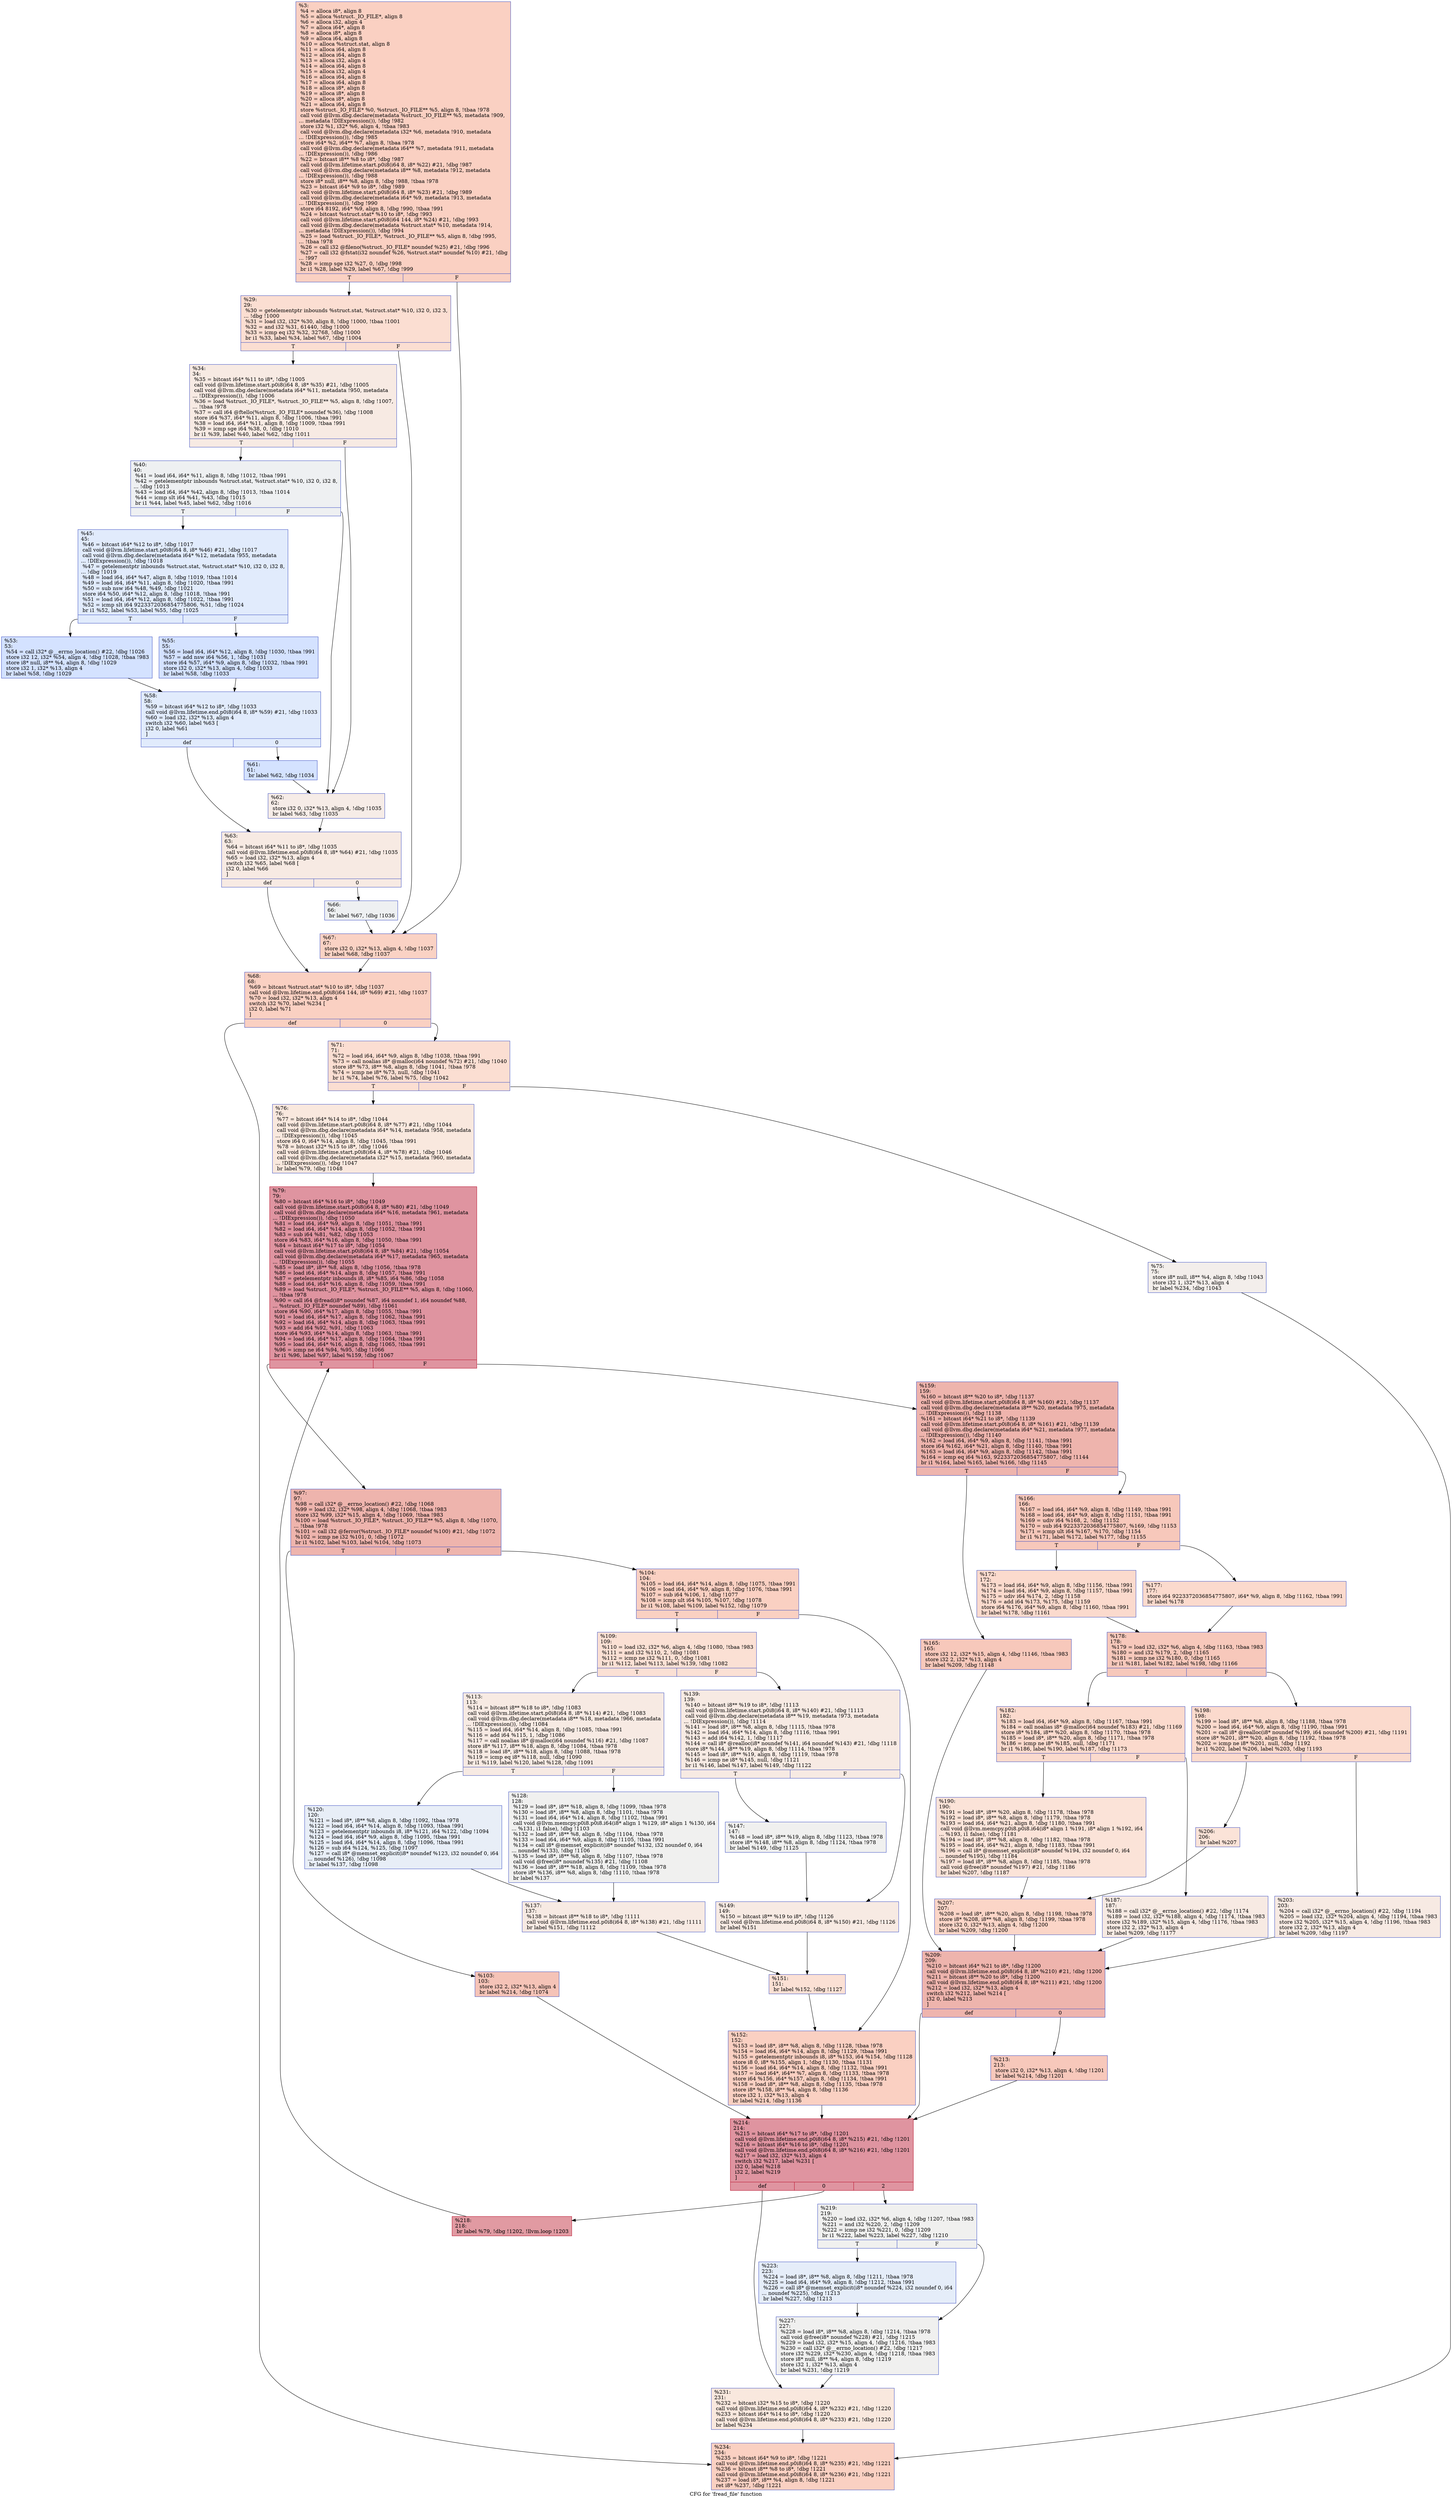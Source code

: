 digraph "CFG for 'fread_file' function" {
	label="CFG for 'fread_file' function";

	Node0x17642d0 [shape=record,color="#3d50c3ff", style=filled, fillcolor="#f3947570",label="{%3:\l  %4 = alloca i8*, align 8\l  %5 = alloca %struct._IO_FILE*, align 8\l  %6 = alloca i32, align 4\l  %7 = alloca i64*, align 8\l  %8 = alloca i8*, align 8\l  %9 = alloca i64, align 8\l  %10 = alloca %struct.stat, align 8\l  %11 = alloca i64, align 8\l  %12 = alloca i64, align 8\l  %13 = alloca i32, align 4\l  %14 = alloca i64, align 8\l  %15 = alloca i32, align 4\l  %16 = alloca i64, align 8\l  %17 = alloca i64, align 8\l  %18 = alloca i8*, align 8\l  %19 = alloca i8*, align 8\l  %20 = alloca i8*, align 8\l  %21 = alloca i64, align 8\l  store %struct._IO_FILE* %0, %struct._IO_FILE** %5, align 8, !tbaa !978\l  call void @llvm.dbg.declare(metadata %struct._IO_FILE** %5, metadata !909,\l... metadata !DIExpression()), !dbg !982\l  store i32 %1, i32* %6, align 4, !tbaa !983\l  call void @llvm.dbg.declare(metadata i32* %6, metadata !910, metadata\l... !DIExpression()), !dbg !985\l  store i64* %2, i64** %7, align 8, !tbaa !978\l  call void @llvm.dbg.declare(metadata i64** %7, metadata !911, metadata\l... !DIExpression()), !dbg !986\l  %22 = bitcast i8** %8 to i8*, !dbg !987\l  call void @llvm.lifetime.start.p0i8(i64 8, i8* %22) #21, !dbg !987\l  call void @llvm.dbg.declare(metadata i8** %8, metadata !912, metadata\l... !DIExpression()), !dbg !988\l  store i8* null, i8** %8, align 8, !dbg !988, !tbaa !978\l  %23 = bitcast i64* %9 to i8*, !dbg !989\l  call void @llvm.lifetime.start.p0i8(i64 8, i8* %23) #21, !dbg !989\l  call void @llvm.dbg.declare(metadata i64* %9, metadata !913, metadata\l... !DIExpression()), !dbg !990\l  store i64 8192, i64* %9, align 8, !dbg !990, !tbaa !991\l  %24 = bitcast %struct.stat* %10 to i8*, !dbg !993\l  call void @llvm.lifetime.start.p0i8(i64 144, i8* %24) #21, !dbg !993\l  call void @llvm.dbg.declare(metadata %struct.stat* %10, metadata !914,\l... metadata !DIExpression()), !dbg !994\l  %25 = load %struct._IO_FILE*, %struct._IO_FILE** %5, align 8, !dbg !995,\l... !tbaa !978\l  %26 = call i32 @fileno(%struct._IO_FILE* noundef %25) #21, !dbg !996\l  %27 = call i32 @fstat(i32 noundef %26, %struct.stat* noundef %10) #21, !dbg\l... !997\l  %28 = icmp sge i32 %27, 0, !dbg !998\l  br i1 %28, label %29, label %67, !dbg !999\l|{<s0>T|<s1>F}}"];
	Node0x17642d0:s0 -> Node0x17649f0;
	Node0x17642d0:s1 -> Node0x1764d60;
	Node0x17649f0 [shape=record,color="#3d50c3ff", style=filled, fillcolor="#f7b59970",label="{%29:\l29:                                               \l  %30 = getelementptr inbounds %struct.stat, %struct.stat* %10, i32 0, i32 3,\l... !dbg !1000\l  %31 = load i32, i32* %30, align 8, !dbg !1000, !tbaa !1001\l  %32 = and i32 %31, 61440, !dbg !1000\l  %33 = icmp eq i32 %32, 32768, !dbg !1000\l  br i1 %33, label %34, label %67, !dbg !1004\l|{<s0>T|<s1>F}}"];
	Node0x17649f0:s0 -> Node0x1764a40;
	Node0x17649f0:s1 -> Node0x1764d60;
	Node0x1764a40 [shape=record,color="#3d50c3ff", style=filled, fillcolor="#eed0c070",label="{%34:\l34:                                               \l  %35 = bitcast i64* %11 to i8*, !dbg !1005\l  call void @llvm.lifetime.start.p0i8(i64 8, i8* %35) #21, !dbg !1005\l  call void @llvm.dbg.declare(metadata i64* %11, metadata !950, metadata\l... !DIExpression()), !dbg !1006\l  %36 = load %struct._IO_FILE*, %struct._IO_FILE** %5, align 8, !dbg !1007,\l... !tbaa !978\l  %37 = call i64 @ftello(%struct._IO_FILE* noundef %36), !dbg !1008\l  store i64 %37, i64* %11, align 8, !dbg !1006, !tbaa !991\l  %38 = load i64, i64* %11, align 8, !dbg !1009, !tbaa !991\l  %39 = icmp sge i64 %38, 0, !dbg !1010\l  br i1 %39, label %40, label %62, !dbg !1011\l|{<s0>T|<s1>F}}"];
	Node0x1764a40:s0 -> Node0x1764a90;
	Node0x1764a40:s1 -> Node0x1764c70;
	Node0x1764a90 [shape=record,color="#3d50c3ff", style=filled, fillcolor="#d9dce170",label="{%40:\l40:                                               \l  %41 = load i64, i64* %11, align 8, !dbg !1012, !tbaa !991\l  %42 = getelementptr inbounds %struct.stat, %struct.stat* %10, i32 0, i32 8,\l... !dbg !1013\l  %43 = load i64, i64* %42, align 8, !dbg !1013, !tbaa !1014\l  %44 = icmp slt i64 %41, %43, !dbg !1015\l  br i1 %44, label %45, label %62, !dbg !1016\l|{<s0>T|<s1>F}}"];
	Node0x1764a90:s0 -> Node0x1764ae0;
	Node0x1764a90:s1 -> Node0x1764c70;
	Node0x1764ae0 [shape=record,color="#3d50c3ff", style=filled, fillcolor="#bbd1f870",label="{%45:\l45:                                               \l  %46 = bitcast i64* %12 to i8*, !dbg !1017\l  call void @llvm.lifetime.start.p0i8(i64 8, i8* %46) #21, !dbg !1017\l  call void @llvm.dbg.declare(metadata i64* %12, metadata !955, metadata\l... !DIExpression()), !dbg !1018\l  %47 = getelementptr inbounds %struct.stat, %struct.stat* %10, i32 0, i32 8,\l... !dbg !1019\l  %48 = load i64, i64* %47, align 8, !dbg !1019, !tbaa !1014\l  %49 = load i64, i64* %11, align 8, !dbg !1020, !tbaa !991\l  %50 = sub nsw i64 %48, %49, !dbg !1021\l  store i64 %50, i64* %12, align 8, !dbg !1018, !tbaa !991\l  %51 = load i64, i64* %12, align 8, !dbg !1022, !tbaa !991\l  %52 = icmp slt i64 9223372036854775806, %51, !dbg !1024\l  br i1 %52, label %53, label %55, !dbg !1025\l|{<s0>T|<s1>F}}"];
	Node0x1764ae0:s0 -> Node0x1764b30;
	Node0x1764ae0:s1 -> Node0x1764b80;
	Node0x1764b30 [shape=record,color="#3d50c3ff", style=filled, fillcolor="#9ebeff70",label="{%53:\l53:                                               \l  %54 = call i32* @__errno_location() #22, !dbg !1026\l  store i32 12, i32* %54, align 4, !dbg !1028, !tbaa !983\l  store i8* null, i8** %4, align 8, !dbg !1029\l  store i32 1, i32* %13, align 4\l  br label %58, !dbg !1029\l}"];
	Node0x1764b30 -> Node0x1764bd0;
	Node0x1764b80 [shape=record,color="#3d50c3ff", style=filled, fillcolor="#9ebeff70",label="{%55:\l55:                                               \l  %56 = load i64, i64* %12, align 8, !dbg !1030, !tbaa !991\l  %57 = add nsw i64 %56, 1, !dbg !1031\l  store i64 %57, i64* %9, align 8, !dbg !1032, !tbaa !991\l  store i32 0, i32* %13, align 4, !dbg !1033\l  br label %58, !dbg !1033\l}"];
	Node0x1764b80 -> Node0x1764bd0;
	Node0x1764bd0 [shape=record,color="#3d50c3ff", style=filled, fillcolor="#bbd1f870",label="{%58:\l58:                                               \l  %59 = bitcast i64* %12 to i8*, !dbg !1033\l  call void @llvm.lifetime.end.p0i8(i64 8, i8* %59) #21, !dbg !1033\l  %60 = load i32, i32* %13, align 4\l  switch i32 %60, label %63 [\l    i32 0, label %61\l  ]\l|{<s0>def|<s1>0}}"];
	Node0x1764bd0:s0 -> Node0x1764cc0;
	Node0x1764bd0:s1 -> Node0x1764c20;
	Node0x1764c20 [shape=record,color="#3d50c3ff", style=filled, fillcolor="#9ebeff70",label="{%61:\l61:                                               \l  br label %62, !dbg !1034\l}"];
	Node0x1764c20 -> Node0x1764c70;
	Node0x1764c70 [shape=record,color="#3d50c3ff", style=filled, fillcolor="#ead5c970",label="{%62:\l62:                                               \l  store i32 0, i32* %13, align 4, !dbg !1035\l  br label %63, !dbg !1035\l}"];
	Node0x1764c70 -> Node0x1764cc0;
	Node0x1764cc0 [shape=record,color="#3d50c3ff", style=filled, fillcolor="#eed0c070",label="{%63:\l63:                                               \l  %64 = bitcast i64* %11 to i8*, !dbg !1035\l  call void @llvm.lifetime.end.p0i8(i64 8, i8* %64) #21, !dbg !1035\l  %65 = load i32, i32* %13, align 4\l  switch i32 %65, label %68 [\l    i32 0, label %66\l  ]\l|{<s0>def|<s1>0}}"];
	Node0x1764cc0:s0 -> Node0x1764db0;
	Node0x1764cc0:s1 -> Node0x1764d10;
	Node0x1764d10 [shape=record,color="#3d50c3ff", style=filled, fillcolor="#d9dce170",label="{%66:\l66:                                               \l  br label %67, !dbg !1036\l}"];
	Node0x1764d10 -> Node0x1764d60;
	Node0x1764d60 [shape=record,color="#3d50c3ff", style=filled, fillcolor="#f4987a70",label="{%67:\l67:                                               \l  store i32 0, i32* %13, align 4, !dbg !1037\l  br label %68, !dbg !1037\l}"];
	Node0x1764d60 -> Node0x1764db0;
	Node0x1764db0 [shape=record,color="#3d50c3ff", style=filled, fillcolor="#f3947570",label="{%68:\l68:                                               \l  %69 = bitcast %struct.stat* %10 to i8*, !dbg !1037\l  call void @llvm.lifetime.end.p0i8(i64 144, i8* %69) #21, !dbg !1037\l  %70 = load i32, i32* %13, align 4\l  switch i32 %70, label %234 [\l    i32 0, label %71\l  ]\l|{<s0>def|<s1>0}}"];
	Node0x1764db0:s0 -> Node0x17659e0;
	Node0x1764db0:s1 -> Node0x1764e00;
	Node0x1764e00 [shape=record,color="#3d50c3ff", style=filled, fillcolor="#f7b59970",label="{%71:\l71:                                               \l  %72 = load i64, i64* %9, align 8, !dbg !1038, !tbaa !991\l  %73 = call noalias i8* @malloc(i64 noundef %72) #21, !dbg !1040\l  store i8* %73, i8** %8, align 8, !dbg !1041, !tbaa !978\l  %74 = icmp ne i8* %73, null, !dbg !1041\l  br i1 %74, label %76, label %75, !dbg !1042\l|{<s0>T|<s1>F}}"];
	Node0x1764e00:s0 -> Node0x1764ea0;
	Node0x1764e00:s1 -> Node0x1764e50;
	Node0x1764e50 [shape=record,color="#3d50c3ff", style=filled, fillcolor="#e5d8d170",label="{%75:\l75:                                               \l  store i8* null, i8** %4, align 8, !dbg !1043\l  store i32 1, i32* %13, align 4\l  br label %234, !dbg !1043\l}"];
	Node0x1764e50 -> Node0x17659e0;
	Node0x1764ea0 [shape=record,color="#3d50c3ff", style=filled, fillcolor="#f2cab570",label="{%76:\l76:                                               \l  %77 = bitcast i64* %14 to i8*, !dbg !1044\l  call void @llvm.lifetime.start.p0i8(i64 8, i8* %77) #21, !dbg !1044\l  call void @llvm.dbg.declare(metadata i64* %14, metadata !958, metadata\l... !DIExpression()), !dbg !1045\l  store i64 0, i64* %14, align 8, !dbg !1045, !tbaa !991\l  %78 = bitcast i32* %15 to i8*, !dbg !1046\l  call void @llvm.lifetime.start.p0i8(i64 4, i8* %78) #21, !dbg !1046\l  call void @llvm.dbg.declare(metadata i32* %15, metadata !960, metadata\l... !DIExpression()), !dbg !1047\l  br label %79, !dbg !1048\l}"];
	Node0x1764ea0 -> Node0x1764ef0;
	Node0x1764ef0 [shape=record,color="#b70d28ff", style=filled, fillcolor="#b70d2870",label="{%79:\l79:                                               \l  %80 = bitcast i64* %16 to i8*, !dbg !1049\l  call void @llvm.lifetime.start.p0i8(i64 8, i8* %80) #21, !dbg !1049\l  call void @llvm.dbg.declare(metadata i64* %16, metadata !961, metadata\l... !DIExpression()), !dbg !1050\l  %81 = load i64, i64* %9, align 8, !dbg !1051, !tbaa !991\l  %82 = load i64, i64* %14, align 8, !dbg !1052, !tbaa !991\l  %83 = sub i64 %81, %82, !dbg !1053\l  store i64 %83, i64* %16, align 8, !dbg !1050, !tbaa !991\l  %84 = bitcast i64* %17 to i8*, !dbg !1054\l  call void @llvm.lifetime.start.p0i8(i64 8, i8* %84) #21, !dbg !1054\l  call void @llvm.dbg.declare(metadata i64* %17, metadata !965, metadata\l... !DIExpression()), !dbg !1055\l  %85 = load i8*, i8** %8, align 8, !dbg !1056, !tbaa !978\l  %86 = load i64, i64* %14, align 8, !dbg !1057, !tbaa !991\l  %87 = getelementptr inbounds i8, i8* %85, i64 %86, !dbg !1058\l  %88 = load i64, i64* %16, align 8, !dbg !1059, !tbaa !991\l  %89 = load %struct._IO_FILE*, %struct._IO_FILE** %5, align 8, !dbg !1060,\l... !tbaa !978\l  %90 = call i64 @fread(i8* noundef %87, i64 noundef 1, i64 noundef %88,\l... %struct._IO_FILE* noundef %89), !dbg !1061\l  store i64 %90, i64* %17, align 8, !dbg !1055, !tbaa !991\l  %91 = load i64, i64* %17, align 8, !dbg !1062, !tbaa !991\l  %92 = load i64, i64* %14, align 8, !dbg !1063, !tbaa !991\l  %93 = add i64 %92, %91, !dbg !1063\l  store i64 %93, i64* %14, align 8, !dbg !1063, !tbaa !991\l  %94 = load i64, i64* %17, align 8, !dbg !1064, !tbaa !991\l  %95 = load i64, i64* %16, align 8, !dbg !1065, !tbaa !991\l  %96 = icmp ne i64 %94, %95, !dbg !1066\l  br i1 %96, label %97, label %159, !dbg !1067\l|{<s0>T|<s1>F}}"];
	Node0x1764ef0:s0 -> Node0x1764f40;
	Node0x1764ef0:s1 -> Node0x1765350;
	Node0x1764f40 [shape=record,color="#3d50c3ff", style=filled, fillcolor="#d8564670",label="{%97:\l97:                                               \l  %98 = call i32* @__errno_location() #22, !dbg !1068\l  %99 = load i32, i32* %98, align 4, !dbg !1068, !tbaa !983\l  store i32 %99, i32* %15, align 4, !dbg !1069, !tbaa !983\l  %100 = load %struct._IO_FILE*, %struct._IO_FILE** %5, align 8, !dbg !1070,\l... !tbaa !978\l  %101 = call i32 @ferror(%struct._IO_FILE* noundef %100) #21, !dbg !1072\l  %102 = icmp ne i32 %101, 0, !dbg !1072\l  br i1 %102, label %103, label %104, !dbg !1073\l|{<s0>T|<s1>F}}"];
	Node0x1764f40:s0 -> Node0x1764f90;
	Node0x1764f40:s1 -> Node0x1764fe0;
	Node0x1764f90 [shape=record,color="#3d50c3ff", style=filled, fillcolor="#e8765c70",label="{%103:\l103:                                              \l  store i32 2, i32* %13, align 4\l  br label %214, !dbg !1074\l}"];
	Node0x1764f90 -> Node0x1765800;
	Node0x1764fe0 [shape=record,color="#3d50c3ff", style=filled, fillcolor="#f3947570",label="{%104:\l104:                                              \l  %105 = load i64, i64* %14, align 8, !dbg !1075, !tbaa !991\l  %106 = load i64, i64* %9, align 8, !dbg !1076, !tbaa !991\l  %107 = sub i64 %106, 1, !dbg !1077\l  %108 = icmp ult i64 %105, %107, !dbg !1078\l  br i1 %108, label %109, label %152, !dbg !1079\l|{<s0>T|<s1>F}}"];
	Node0x1764fe0:s0 -> Node0x1765030;
	Node0x1764fe0:s1 -> Node0x1765300;
	Node0x1765030 [shape=record,color="#3d50c3ff", style=filled, fillcolor="#f7b99e70",label="{%109:\l109:                                              \l  %110 = load i32, i32* %6, align 4, !dbg !1080, !tbaa !983\l  %111 = and i32 %110, 2, !dbg !1081\l  %112 = icmp ne i32 %111, 0, !dbg !1081\l  br i1 %112, label %113, label %139, !dbg !1082\l|{<s0>T|<s1>F}}"];
	Node0x1765030:s0 -> Node0x1765080;
	Node0x1765030:s1 -> Node0x17651c0;
	Node0x1765080 [shape=record,color="#3d50c3ff", style=filled, fillcolor="#eed0c070",label="{%113:\l113:                                              \l  %114 = bitcast i8** %18 to i8*, !dbg !1083\l  call void @llvm.lifetime.start.p0i8(i64 8, i8* %114) #21, !dbg !1083\l  call void @llvm.dbg.declare(metadata i8** %18, metadata !966, metadata\l... !DIExpression()), !dbg !1084\l  %115 = load i64, i64* %14, align 8, !dbg !1085, !tbaa !991\l  %116 = add i64 %115, 1, !dbg !1086\l  %117 = call noalias i8* @malloc(i64 noundef %116) #21, !dbg !1087\l  store i8* %117, i8** %18, align 8, !dbg !1084, !tbaa !978\l  %118 = load i8*, i8** %18, align 8, !dbg !1088, !tbaa !978\l  %119 = icmp eq i8* %118, null, !dbg !1090\l  br i1 %119, label %120, label %128, !dbg !1091\l|{<s0>T|<s1>F}}"];
	Node0x1765080:s0 -> Node0x17650d0;
	Node0x1765080:s1 -> Node0x1765120;
	Node0x17650d0 [shape=record,color="#3d50c3ff", style=filled, fillcolor="#cbd8ee70",label="{%120:\l120:                                              \l  %121 = load i8*, i8** %8, align 8, !dbg !1092, !tbaa !978\l  %122 = load i64, i64* %14, align 8, !dbg !1093, !tbaa !991\l  %123 = getelementptr inbounds i8, i8* %121, i64 %122, !dbg !1094\l  %124 = load i64, i64* %9, align 8, !dbg !1095, !tbaa !991\l  %125 = load i64, i64* %14, align 8, !dbg !1096, !tbaa !991\l  %126 = sub i64 %124, %125, !dbg !1097\l  %127 = call i8* @memset_explicit(i8* noundef %123, i32 noundef 0, i64\l... noundef %126), !dbg !1098\l  br label %137, !dbg !1098\l}"];
	Node0x17650d0 -> Node0x1765170;
	Node0x1765120 [shape=record,color="#3d50c3ff", style=filled, fillcolor="#dedcdb70",label="{%128:\l128:                                              \l  %129 = load i8*, i8** %18, align 8, !dbg !1099, !tbaa !978\l  %130 = load i8*, i8** %8, align 8, !dbg !1101, !tbaa !978\l  %131 = load i64, i64* %14, align 8, !dbg !1102, !tbaa !991\l  call void @llvm.memcpy.p0i8.p0i8.i64(i8* align 1 %129, i8* align 1 %130, i64\l... %131, i1 false), !dbg !1103\l  %132 = load i8*, i8** %8, align 8, !dbg !1104, !tbaa !978\l  %133 = load i64, i64* %9, align 8, !dbg !1105, !tbaa !991\l  %134 = call i8* @memset_explicit(i8* noundef %132, i32 noundef 0, i64\l... noundef %133), !dbg !1106\l  %135 = load i8*, i8** %8, align 8, !dbg !1107, !tbaa !978\l  call void @free(i8* noundef %135) #21, !dbg !1108\l  %136 = load i8*, i8** %18, align 8, !dbg !1109, !tbaa !978\l  store i8* %136, i8** %8, align 8, !dbg !1110, !tbaa !978\l  br label %137\l}"];
	Node0x1765120 -> Node0x1765170;
	Node0x1765170 [shape=record,color="#3d50c3ff", style=filled, fillcolor="#eed0c070",label="{%137:\l137:                                              \l  %138 = bitcast i8** %18 to i8*, !dbg !1111\l  call void @llvm.lifetime.end.p0i8(i64 8, i8* %138) #21, !dbg !1111\l  br label %151, !dbg !1112\l}"];
	Node0x1765170 -> Node0x17652b0;
	Node0x17651c0 [shape=record,color="#3d50c3ff", style=filled, fillcolor="#eed0c070",label="{%139:\l139:                                              \l  %140 = bitcast i8** %19 to i8*, !dbg !1113\l  call void @llvm.lifetime.start.p0i8(i64 8, i8* %140) #21, !dbg !1113\l  call void @llvm.dbg.declare(metadata i8** %19, metadata !973, metadata\l... !DIExpression()), !dbg !1114\l  %141 = load i8*, i8** %8, align 8, !dbg !1115, !tbaa !978\l  %142 = load i64, i64* %14, align 8, !dbg !1116, !tbaa !991\l  %143 = add i64 %142, 1, !dbg !1117\l  %144 = call i8* @realloc(i8* noundef %141, i64 noundef %143) #21, !dbg !1118\l  store i8* %144, i8** %19, align 8, !dbg !1114, !tbaa !978\l  %145 = load i8*, i8** %19, align 8, !dbg !1119, !tbaa !978\l  %146 = icmp ne i8* %145, null, !dbg !1121\l  br i1 %146, label %147, label %149, !dbg !1122\l|{<s0>T|<s1>F}}"];
	Node0x17651c0:s0 -> Node0x1765210;
	Node0x17651c0:s1 -> Node0x1765260;
	Node0x1765210 [shape=record,color="#3d50c3ff", style=filled, fillcolor="#dedcdb70",label="{%147:\l147:                                              \l  %148 = load i8*, i8** %19, align 8, !dbg !1123, !tbaa !978\l  store i8* %148, i8** %8, align 8, !dbg !1124, !tbaa !978\l  br label %149, !dbg !1125\l}"];
	Node0x1765210 -> Node0x1765260;
	Node0x1765260 [shape=record,color="#3d50c3ff", style=filled, fillcolor="#eed0c070",label="{%149:\l149:                                              \l  %150 = bitcast i8** %19 to i8*, !dbg !1126\l  call void @llvm.lifetime.end.p0i8(i64 8, i8* %150) #21, !dbg !1126\l  br label %151\l}"];
	Node0x1765260 -> Node0x17652b0;
	Node0x17652b0 [shape=record,color="#3d50c3ff", style=filled, fillcolor="#f7b99e70",label="{%151:\l151:                                              \l  br label %152, !dbg !1127\l}"];
	Node0x17652b0 -> Node0x1765300;
	Node0x1765300 [shape=record,color="#3d50c3ff", style=filled, fillcolor="#f3947570",label="{%152:\l152:                                              \l  %153 = load i8*, i8** %8, align 8, !dbg !1128, !tbaa !978\l  %154 = load i64, i64* %14, align 8, !dbg !1129, !tbaa !991\l  %155 = getelementptr inbounds i8, i8* %153, i64 %154, !dbg !1128\l  store i8 0, i8* %155, align 1, !dbg !1130, !tbaa !1131\l  %156 = load i64, i64* %14, align 8, !dbg !1132, !tbaa !991\l  %157 = load i64*, i64** %7, align 8, !dbg !1133, !tbaa !978\l  store i64 %156, i64* %157, align 8, !dbg !1134, !tbaa !991\l  %158 = load i8*, i8** %8, align 8, !dbg !1135, !tbaa !978\l  store i8* %158, i8** %4, align 8, !dbg !1136\l  store i32 1, i32* %13, align 4\l  br label %214, !dbg !1136\l}"];
	Node0x1765300 -> Node0x1765800;
	Node0x1765350 [shape=record,color="#3d50c3ff", style=filled, fillcolor="#d8564670",label="{%159:\l159:                                              \l  %160 = bitcast i8** %20 to i8*, !dbg !1137\l  call void @llvm.lifetime.start.p0i8(i64 8, i8* %160) #21, !dbg !1137\l  call void @llvm.dbg.declare(metadata i8** %20, metadata !975, metadata\l... !DIExpression()), !dbg !1138\l  %161 = bitcast i64* %21 to i8*, !dbg !1139\l  call void @llvm.lifetime.start.p0i8(i64 8, i8* %161) #21, !dbg !1139\l  call void @llvm.dbg.declare(metadata i64* %21, metadata !977, metadata\l... !DIExpression()), !dbg !1140\l  %162 = load i64, i64* %9, align 8, !dbg !1141, !tbaa !991\l  store i64 %162, i64* %21, align 8, !dbg !1140, !tbaa !991\l  %163 = load i64, i64* %9, align 8, !dbg !1142, !tbaa !991\l  %164 = icmp eq i64 %163, 9223372036854775807, !dbg !1144\l  br i1 %164, label %165, label %166, !dbg !1145\l|{<s0>T|<s1>F}}"];
	Node0x1765350:s0 -> Node0x17653a0;
	Node0x1765350:s1 -> Node0x17653f0;
	Node0x17653a0 [shape=record,color="#3d50c3ff", style=filled, fillcolor="#ed836670",label="{%165:\l165:                                              \l  store i32 12, i32* %15, align 4, !dbg !1146, !tbaa !983\l  store i32 2, i32* %13, align 4\l  br label %209, !dbg !1148\l}"];
	Node0x17653a0 -> Node0x1765760;
	Node0x17653f0 [shape=record,color="#3d50c3ff", style=filled, fillcolor="#ed836670",label="{%166:\l166:                                              \l  %167 = load i64, i64* %9, align 8, !dbg !1149, !tbaa !991\l  %168 = load i64, i64* %9, align 8, !dbg !1151, !tbaa !991\l  %169 = udiv i64 %168, 2, !dbg !1152\l  %170 = sub i64 9223372036854775807, %169, !dbg !1153\l  %171 = icmp ult i64 %167, %170, !dbg !1154\l  br i1 %171, label %172, label %177, !dbg !1155\l|{<s0>T|<s1>F}}"];
	Node0x17653f0:s0 -> Node0x1765440;
	Node0x17653f0:s1 -> Node0x1765490;
	Node0x1765440 [shape=record,color="#3d50c3ff", style=filled, fillcolor="#f7ac8e70",label="{%172:\l172:                                              \l  %173 = load i64, i64* %9, align 8, !dbg !1156, !tbaa !991\l  %174 = load i64, i64* %9, align 8, !dbg !1157, !tbaa !991\l  %175 = udiv i64 %174, 2, !dbg !1158\l  %176 = add i64 %173, %175, !dbg !1159\l  store i64 %176, i64* %9, align 8, !dbg !1160, !tbaa !991\l  br label %178, !dbg !1161\l}"];
	Node0x1765440 -> Node0x17654e0;
	Node0x1765490 [shape=record,color="#3d50c3ff", style=filled, fillcolor="#f7ac8e70",label="{%177:\l177:                                              \l  store i64 9223372036854775807, i64* %9, align 8, !dbg !1162, !tbaa !991\l  br label %178\l}"];
	Node0x1765490 -> Node0x17654e0;
	Node0x17654e0 [shape=record,color="#3d50c3ff", style=filled, fillcolor="#ed836670",label="{%178:\l178:                                              \l  %179 = load i32, i32* %6, align 4, !dbg !1163, !tbaa !983\l  %180 = and i32 %179, 2, !dbg !1165\l  %181 = icmp ne i32 %180, 0, !dbg !1165\l  br i1 %181, label %182, label %198, !dbg !1166\l|{<s0>T|<s1>F}}"];
	Node0x17654e0:s0 -> Node0x1765530;
	Node0x17654e0:s1 -> Node0x1765620;
	Node0x1765530 [shape=record,color="#3d50c3ff", style=filled, fillcolor="#f7ac8e70",label="{%182:\l182:                                              \l  %183 = load i64, i64* %9, align 8, !dbg !1167, !tbaa !991\l  %184 = call noalias i8* @malloc(i64 noundef %183) #21, !dbg !1169\l  store i8* %184, i8** %20, align 8, !dbg !1170, !tbaa !978\l  %185 = load i8*, i8** %20, align 8, !dbg !1171, !tbaa !978\l  %186 = icmp ne i8* %185, null, !dbg !1171\l  br i1 %186, label %190, label %187, !dbg !1173\l|{<s0>T|<s1>F}}"];
	Node0x1765530:s0 -> Node0x17655d0;
	Node0x1765530:s1 -> Node0x1765580;
	Node0x1765580 [shape=record,color="#3d50c3ff", style=filled, fillcolor="#eed0c070",label="{%187:\l187:                                              \l  %188 = call i32* @__errno_location() #22, !dbg !1174\l  %189 = load i32, i32* %188, align 4, !dbg !1174, !tbaa !983\l  store i32 %189, i32* %15, align 4, !dbg !1176, !tbaa !983\l  store i32 2, i32* %13, align 4\l  br label %209, !dbg !1177\l}"];
	Node0x1765580 -> Node0x1765760;
	Node0x17655d0 [shape=record,color="#3d50c3ff", style=filled, fillcolor="#f6bfa670",label="{%190:\l190:                                              \l  %191 = load i8*, i8** %20, align 8, !dbg !1178, !tbaa !978\l  %192 = load i8*, i8** %8, align 8, !dbg !1179, !tbaa !978\l  %193 = load i64, i64* %21, align 8, !dbg !1180, !tbaa !991\l  call void @llvm.memcpy.p0i8.p0i8.i64(i8* align 1 %191, i8* align 1 %192, i64\l... %193, i1 false), !dbg !1181\l  %194 = load i8*, i8** %8, align 8, !dbg !1182, !tbaa !978\l  %195 = load i64, i64* %21, align 8, !dbg !1183, !tbaa !991\l  %196 = call i8* @memset_explicit(i8* noundef %194, i32 noundef 0, i64\l... noundef %195), !dbg !1184\l  %197 = load i8*, i8** %8, align 8, !dbg !1185, !tbaa !978\l  call void @free(i8* noundef %197) #21, !dbg !1186\l  br label %207, !dbg !1187\l}"];
	Node0x17655d0 -> Node0x1765710;
	Node0x1765620 [shape=record,color="#3d50c3ff", style=filled, fillcolor="#f7ac8e70",label="{%198:\l198:                                              \l  %199 = load i8*, i8** %8, align 8, !dbg !1188, !tbaa !978\l  %200 = load i64, i64* %9, align 8, !dbg !1190, !tbaa !991\l  %201 = call i8* @realloc(i8* noundef %199, i64 noundef %200) #21, !dbg !1191\l  store i8* %201, i8** %20, align 8, !dbg !1192, !tbaa !978\l  %202 = icmp ne i8* %201, null, !dbg !1192\l  br i1 %202, label %206, label %203, !dbg !1193\l|{<s0>T|<s1>F}}"];
	Node0x1765620:s0 -> Node0x17656c0;
	Node0x1765620:s1 -> Node0x1765670;
	Node0x1765670 [shape=record,color="#3d50c3ff", style=filled, fillcolor="#eed0c070",label="{%203:\l203:                                              \l  %204 = call i32* @__errno_location() #22, !dbg !1194\l  %205 = load i32, i32* %204, align 4, !dbg !1194, !tbaa !983\l  store i32 %205, i32* %15, align 4, !dbg !1196, !tbaa !983\l  store i32 2, i32* %13, align 4\l  br label %209, !dbg !1197\l}"];
	Node0x1765670 -> Node0x1765760;
	Node0x17656c0 [shape=record,color="#3d50c3ff", style=filled, fillcolor="#f6bfa670",label="{%206:\l206:                                              \l  br label %207\l}"];
	Node0x17656c0 -> Node0x1765710;
	Node0x1765710 [shape=record,color="#3d50c3ff", style=filled, fillcolor="#f5a08170",label="{%207:\l207:                                              \l  %208 = load i8*, i8** %20, align 8, !dbg !1198, !tbaa !978\l  store i8* %208, i8** %8, align 8, !dbg !1199, !tbaa !978\l  store i32 0, i32* %13, align 4, !dbg !1200\l  br label %209, !dbg !1200\l}"];
	Node0x1765710 -> Node0x1765760;
	Node0x1765760 [shape=record,color="#3d50c3ff", style=filled, fillcolor="#d8564670",label="{%209:\l209:                                              \l  %210 = bitcast i64* %21 to i8*, !dbg !1200\l  call void @llvm.lifetime.end.p0i8(i64 8, i8* %210) #21, !dbg !1200\l  %211 = bitcast i8** %20 to i8*, !dbg !1200\l  call void @llvm.lifetime.end.p0i8(i64 8, i8* %211) #21, !dbg !1200\l  %212 = load i32, i32* %13, align 4\l  switch i32 %212, label %214 [\l    i32 0, label %213\l  ]\l|{<s0>def|<s1>0}}"];
	Node0x1765760:s0 -> Node0x1765800;
	Node0x1765760:s1 -> Node0x17657b0;
	Node0x17657b0 [shape=record,color="#3d50c3ff", style=filled, fillcolor="#ed836670",label="{%213:\l213:                                              \l  store i32 0, i32* %13, align 4, !dbg !1201\l  br label %214, !dbg !1201\l}"];
	Node0x17657b0 -> Node0x1765800;
	Node0x1765800 [shape=record,color="#b70d28ff", style=filled, fillcolor="#b70d2870",label="{%214:\l214:                                              \l  %215 = bitcast i64* %17 to i8*, !dbg !1201\l  call void @llvm.lifetime.end.p0i8(i64 8, i8* %215) #21, !dbg !1201\l  %216 = bitcast i64* %16 to i8*, !dbg !1201\l  call void @llvm.lifetime.end.p0i8(i64 8, i8* %216) #21, !dbg !1201\l  %217 = load i32, i32* %13, align 4\l  switch i32 %217, label %231 [\l    i32 0, label %218\l    i32 2, label %219\l  ]\l|{<s0>def|<s1>0|<s2>2}}"];
	Node0x1765800:s0 -> Node0x1765990;
	Node0x1765800:s1 -> Node0x1765850;
	Node0x1765800:s2 -> Node0x17658a0;
	Node0x1765850 [shape=record,color="#b70d28ff", style=filled, fillcolor="#bb1b2c70",label="{%218:\l218:                                              \l  br label %79, !dbg !1202, !llvm.loop !1203\l}"];
	Node0x1765850 -> Node0x1764ef0;
	Node0x17658a0 [shape=record,color="#3d50c3ff", style=filled, fillcolor="#dedcdb70",label="{%219:\l219:                                              \l  %220 = load i32, i32* %6, align 4, !dbg !1207, !tbaa !983\l  %221 = and i32 %220, 2, !dbg !1209\l  %222 = icmp ne i32 %221, 0, !dbg !1209\l  br i1 %222, label %223, label %227, !dbg !1210\l|{<s0>T|<s1>F}}"];
	Node0x17658a0:s0 -> Node0x17658f0;
	Node0x17658a0:s1 -> Node0x1765940;
	Node0x17658f0 [shape=record,color="#3d50c3ff", style=filled, fillcolor="#c5d6f270",label="{%223:\l223:                                              \l  %224 = load i8*, i8** %8, align 8, !dbg !1211, !tbaa !978\l  %225 = load i64, i64* %9, align 8, !dbg !1212, !tbaa !991\l  %226 = call i8* @memset_explicit(i8* noundef %224, i32 noundef 0, i64\l... noundef %225), !dbg !1213\l  br label %227, !dbg !1213\l}"];
	Node0x17658f0 -> Node0x1765940;
	Node0x1765940 [shape=record,color="#3d50c3ff", style=filled, fillcolor="#dedcdb70",label="{%227:\l227:                                              \l  %228 = load i8*, i8** %8, align 8, !dbg !1214, !tbaa !978\l  call void @free(i8* noundef %228) #21, !dbg !1215\l  %229 = load i32, i32* %15, align 4, !dbg !1216, !tbaa !983\l  %230 = call i32* @__errno_location() #22, !dbg !1217\l  store i32 %229, i32* %230, align 4, !dbg !1218, !tbaa !983\l  store i8* null, i8** %4, align 8, !dbg !1219\l  store i32 1, i32* %13, align 4\l  br label %231, !dbg !1219\l}"];
	Node0x1765940 -> Node0x1765990;
	Node0x1765990 [shape=record,color="#3d50c3ff", style=filled, fillcolor="#f2cab570",label="{%231:\l231:                                              \l  %232 = bitcast i32* %15 to i8*, !dbg !1220\l  call void @llvm.lifetime.end.p0i8(i64 4, i8* %232) #21, !dbg !1220\l  %233 = bitcast i64* %14 to i8*, !dbg !1220\l  call void @llvm.lifetime.end.p0i8(i64 8, i8* %233) #21, !dbg !1220\l  br label %234\l}"];
	Node0x1765990 -> Node0x17659e0;
	Node0x17659e0 [shape=record,color="#3d50c3ff", style=filled, fillcolor="#f3947570",label="{%234:\l234:                                              \l  %235 = bitcast i64* %9 to i8*, !dbg !1221\l  call void @llvm.lifetime.end.p0i8(i64 8, i8* %235) #21, !dbg !1221\l  %236 = bitcast i8** %8 to i8*, !dbg !1221\l  call void @llvm.lifetime.end.p0i8(i64 8, i8* %236) #21, !dbg !1221\l  %237 = load i8*, i8** %4, align 8, !dbg !1221\l  ret i8* %237, !dbg !1221\l}"];
}
